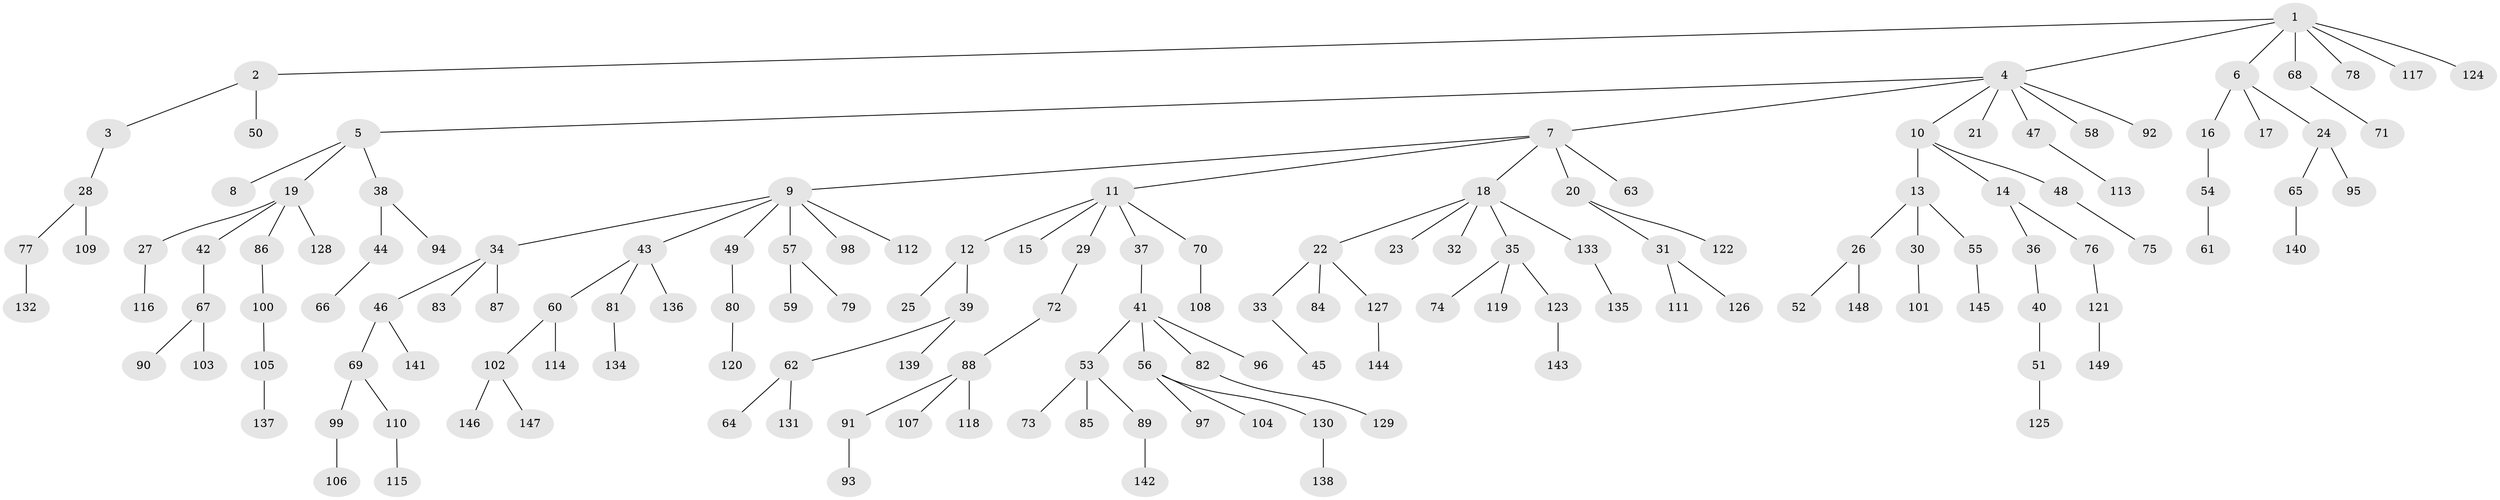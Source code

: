 // coarse degree distribution, {6: 0.019230769230769232, 3: 0.07692307692307693, 7: 0.019230769230769232, 5: 0.009615384615384616, 1: 0.5769230769230769, 9: 0.009615384615384616, 4: 0.07692307692307693, 2: 0.20192307692307693, 8: 0.009615384615384616}
// Generated by graph-tools (version 1.1) at 2025/24/03/03/25 07:24:08]
// undirected, 149 vertices, 148 edges
graph export_dot {
graph [start="1"]
  node [color=gray90,style=filled];
  1;
  2;
  3;
  4;
  5;
  6;
  7;
  8;
  9;
  10;
  11;
  12;
  13;
  14;
  15;
  16;
  17;
  18;
  19;
  20;
  21;
  22;
  23;
  24;
  25;
  26;
  27;
  28;
  29;
  30;
  31;
  32;
  33;
  34;
  35;
  36;
  37;
  38;
  39;
  40;
  41;
  42;
  43;
  44;
  45;
  46;
  47;
  48;
  49;
  50;
  51;
  52;
  53;
  54;
  55;
  56;
  57;
  58;
  59;
  60;
  61;
  62;
  63;
  64;
  65;
  66;
  67;
  68;
  69;
  70;
  71;
  72;
  73;
  74;
  75;
  76;
  77;
  78;
  79;
  80;
  81;
  82;
  83;
  84;
  85;
  86;
  87;
  88;
  89;
  90;
  91;
  92;
  93;
  94;
  95;
  96;
  97;
  98;
  99;
  100;
  101;
  102;
  103;
  104;
  105;
  106;
  107;
  108;
  109;
  110;
  111;
  112;
  113;
  114;
  115;
  116;
  117;
  118;
  119;
  120;
  121;
  122;
  123;
  124;
  125;
  126;
  127;
  128;
  129;
  130;
  131;
  132;
  133;
  134;
  135;
  136;
  137;
  138;
  139;
  140;
  141;
  142;
  143;
  144;
  145;
  146;
  147;
  148;
  149;
  1 -- 2;
  1 -- 4;
  1 -- 6;
  1 -- 68;
  1 -- 78;
  1 -- 117;
  1 -- 124;
  2 -- 3;
  2 -- 50;
  3 -- 28;
  4 -- 5;
  4 -- 7;
  4 -- 10;
  4 -- 21;
  4 -- 47;
  4 -- 58;
  4 -- 92;
  5 -- 8;
  5 -- 19;
  5 -- 38;
  6 -- 16;
  6 -- 17;
  6 -- 24;
  7 -- 9;
  7 -- 11;
  7 -- 18;
  7 -- 20;
  7 -- 63;
  9 -- 34;
  9 -- 43;
  9 -- 49;
  9 -- 57;
  9 -- 98;
  9 -- 112;
  10 -- 13;
  10 -- 14;
  10 -- 48;
  11 -- 12;
  11 -- 15;
  11 -- 29;
  11 -- 37;
  11 -- 70;
  12 -- 25;
  12 -- 39;
  13 -- 26;
  13 -- 30;
  13 -- 55;
  14 -- 36;
  14 -- 76;
  16 -- 54;
  18 -- 22;
  18 -- 23;
  18 -- 32;
  18 -- 35;
  18 -- 133;
  19 -- 27;
  19 -- 42;
  19 -- 86;
  19 -- 128;
  20 -- 31;
  20 -- 122;
  22 -- 33;
  22 -- 84;
  22 -- 127;
  24 -- 65;
  24 -- 95;
  26 -- 52;
  26 -- 148;
  27 -- 116;
  28 -- 77;
  28 -- 109;
  29 -- 72;
  30 -- 101;
  31 -- 111;
  31 -- 126;
  33 -- 45;
  34 -- 46;
  34 -- 83;
  34 -- 87;
  35 -- 74;
  35 -- 119;
  35 -- 123;
  36 -- 40;
  37 -- 41;
  38 -- 44;
  38 -- 94;
  39 -- 62;
  39 -- 139;
  40 -- 51;
  41 -- 53;
  41 -- 56;
  41 -- 82;
  41 -- 96;
  42 -- 67;
  43 -- 60;
  43 -- 81;
  43 -- 136;
  44 -- 66;
  46 -- 69;
  46 -- 141;
  47 -- 113;
  48 -- 75;
  49 -- 80;
  51 -- 125;
  53 -- 73;
  53 -- 85;
  53 -- 89;
  54 -- 61;
  55 -- 145;
  56 -- 97;
  56 -- 104;
  56 -- 130;
  57 -- 59;
  57 -- 79;
  60 -- 102;
  60 -- 114;
  62 -- 64;
  62 -- 131;
  65 -- 140;
  67 -- 90;
  67 -- 103;
  68 -- 71;
  69 -- 99;
  69 -- 110;
  70 -- 108;
  72 -- 88;
  76 -- 121;
  77 -- 132;
  80 -- 120;
  81 -- 134;
  82 -- 129;
  86 -- 100;
  88 -- 91;
  88 -- 107;
  88 -- 118;
  89 -- 142;
  91 -- 93;
  99 -- 106;
  100 -- 105;
  102 -- 146;
  102 -- 147;
  105 -- 137;
  110 -- 115;
  121 -- 149;
  123 -- 143;
  127 -- 144;
  130 -- 138;
  133 -- 135;
}
